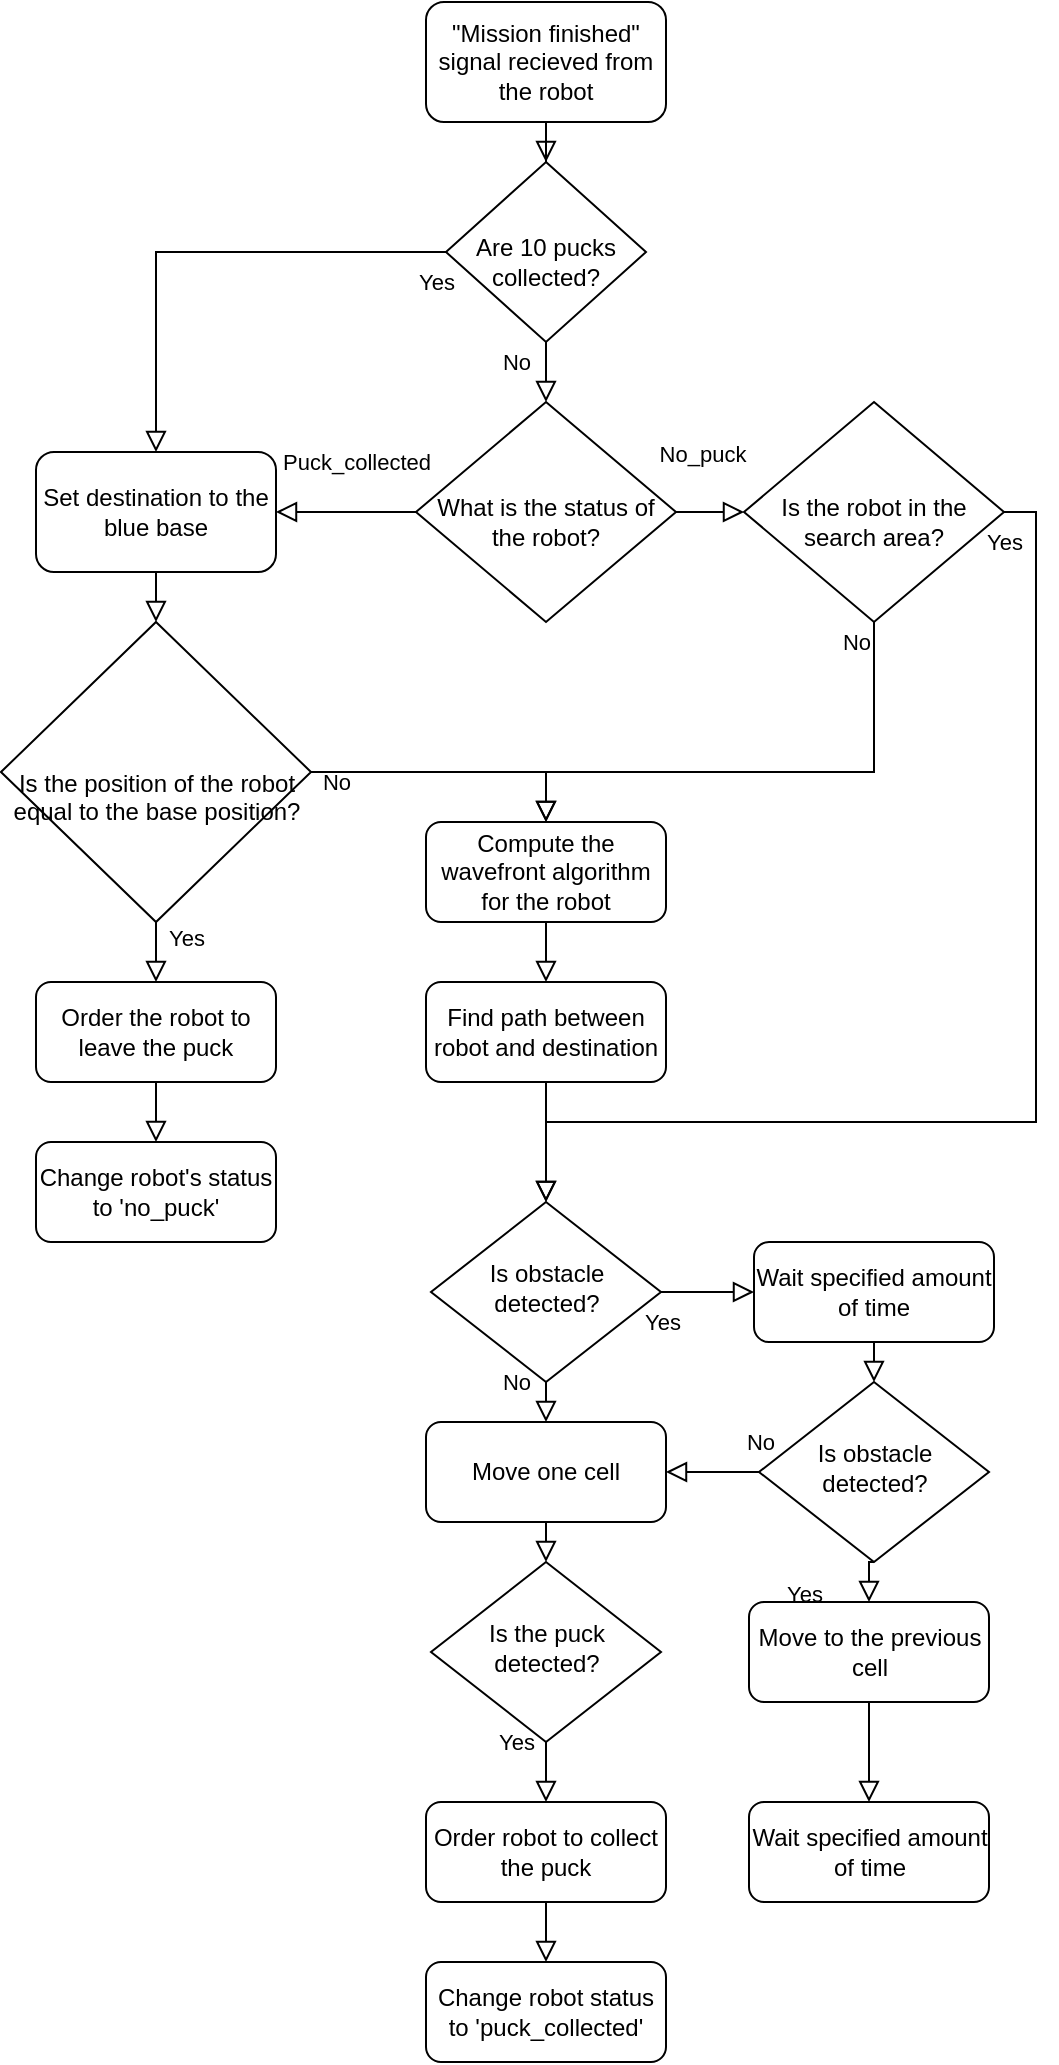 <mxfile version="16.5.2" type="github">
  <diagram id="C5RBs43oDa-KdzZeNtuy" name="Page-1">
    <mxGraphModel dx="1736" dy="936" grid="1" gridSize="10" guides="1" tooltips="1" connect="1" arrows="1" fold="1" page="1" pageScale="1" pageWidth="827" pageHeight="1169" math="0" shadow="0">
      <root>
        <mxCell id="WIyWlLk6GJQsqaUBKTNV-0" />
        <mxCell id="WIyWlLk6GJQsqaUBKTNV-1" parent="WIyWlLk6GJQsqaUBKTNV-0" />
        <mxCell id="i1V7PmZfi-vq-YnBf2Zd-0" value="" style="rounded=0;html=1;jettySize=auto;orthogonalLoop=1;fontSize=11;endArrow=block;endFill=0;endSize=8;strokeWidth=1;shadow=0;labelBackgroundColor=none;edgeStyle=orthogonalEdgeStyle;" edge="1" parent="WIyWlLk6GJQsqaUBKTNV-1" source="i1V7PmZfi-vq-YnBf2Zd-1" target="i1V7PmZfi-vq-YnBf2Zd-4">
          <mxGeometry relative="1" as="geometry" />
        </mxCell>
        <mxCell id="i1V7PmZfi-vq-YnBf2Zd-1" value="&quot;Mission finished&quot; signal recieved from the robot" style="rounded=1;whiteSpace=wrap;html=1;fontSize=12;glass=0;strokeWidth=1;shadow=0;" vertex="1" parent="WIyWlLk6GJQsqaUBKTNV-1">
          <mxGeometry x="255" y="30" width="120" height="60" as="geometry" />
        </mxCell>
        <mxCell id="i1V7PmZfi-vq-YnBf2Zd-2" value="Yes" style="rounded=0;html=1;jettySize=auto;orthogonalLoop=1;fontSize=11;endArrow=block;endFill=0;endSize=8;strokeWidth=1;shadow=0;labelBackgroundColor=none;edgeStyle=orthogonalEdgeStyle;exitX=0;exitY=0.5;exitDx=0;exitDy=0;entryX=0.5;entryY=0;entryDx=0;entryDy=0;" edge="1" parent="WIyWlLk6GJQsqaUBKTNV-1" source="i1V7PmZfi-vq-YnBf2Zd-4" target="i1V7PmZfi-vq-YnBf2Zd-5">
          <mxGeometry x="-0.959" y="15" relative="1" as="geometry">
            <mxPoint as="offset" />
            <mxPoint x="220" y="155" as="targetPoint" />
          </mxGeometry>
        </mxCell>
        <mxCell id="i1V7PmZfi-vq-YnBf2Zd-3" value="No" style="edgeStyle=orthogonalEdgeStyle;rounded=0;html=1;jettySize=auto;orthogonalLoop=1;fontSize=11;endArrow=block;endFill=0;endSize=8;strokeWidth=1;shadow=0;labelBackgroundColor=none;entryX=0.5;entryY=0;entryDx=0;entryDy=0;" edge="1" parent="WIyWlLk6GJQsqaUBKTNV-1" source="i1V7PmZfi-vq-YnBf2Zd-4" target="i1V7PmZfi-vq-YnBf2Zd-6">
          <mxGeometry x="0.2" y="-15" relative="1" as="geometry">
            <mxPoint as="offset" />
            <mxPoint x="315" y="230" as="targetPoint" />
          </mxGeometry>
        </mxCell>
        <mxCell id="i1V7PmZfi-vq-YnBf2Zd-4" value="&lt;div&gt;&lt;br&gt;&lt;/div&gt;&lt;div&gt;Are 10 pucks collected?&lt;/div&gt;" style="rhombus;whiteSpace=wrap;html=1;shadow=0;fontFamily=Helvetica;fontSize=12;align=center;strokeWidth=1;spacing=6;spacingTop=-4;" vertex="1" parent="WIyWlLk6GJQsqaUBKTNV-1">
          <mxGeometry x="265" y="110" width="100" height="90" as="geometry" />
        </mxCell>
        <mxCell id="i1V7PmZfi-vq-YnBf2Zd-5" value="Set destination to the blue base" style="rounded=1;whiteSpace=wrap;html=1;fontSize=12;glass=0;strokeWidth=1;shadow=0;" vertex="1" parent="WIyWlLk6GJQsqaUBKTNV-1">
          <mxGeometry x="60" y="255" width="120" height="60" as="geometry" />
        </mxCell>
        <mxCell id="i1V7PmZfi-vq-YnBf2Zd-6" value="&lt;div&gt;&lt;br&gt;&lt;/div&gt;&lt;div&gt;What is the status of the robot?&lt;/div&gt;" style="rhombus;whiteSpace=wrap;html=1;shadow=0;fontFamily=Helvetica;fontSize=12;align=center;strokeWidth=1;spacing=6;spacingTop=-4;" vertex="1" parent="WIyWlLk6GJQsqaUBKTNV-1">
          <mxGeometry x="250" y="230" width="130" height="110" as="geometry" />
        </mxCell>
        <mxCell id="i1V7PmZfi-vq-YnBf2Zd-7" value="&lt;div&gt;Puck_collected&lt;/div&gt;" style="edgeStyle=orthogonalEdgeStyle;rounded=0;jettySize=auto;orthogonalLoop=1;fontSize=11;endArrow=block;endFill=0;endSize=8;strokeWidth=1;shadow=0;labelBackgroundColor=none;exitX=0;exitY=0.5;exitDx=0;exitDy=0;html=1;entryX=1;entryY=0.5;entryDx=0;entryDy=0;" edge="1" parent="WIyWlLk6GJQsqaUBKTNV-1" source="i1V7PmZfi-vq-YnBf2Zd-6" target="i1V7PmZfi-vq-YnBf2Zd-5">
          <mxGeometry x="-0.143" y="-25" relative="1" as="geometry">
            <mxPoint x="200" y="440" as="sourcePoint" />
            <mxPoint x="140" y="370" as="targetPoint" />
            <mxPoint as="offset" />
          </mxGeometry>
        </mxCell>
        <mxCell id="i1V7PmZfi-vq-YnBf2Zd-8" value="&lt;div&gt;No_puck&lt;/div&gt;" style="edgeStyle=orthogonalEdgeStyle;rounded=0;jettySize=auto;orthogonalLoop=1;fontSize=11;endArrow=block;endFill=0;endSize=8;strokeWidth=1;shadow=0;labelBackgroundColor=none;exitX=1;exitY=0.5;exitDx=0;exitDy=0;html=1;entryX=0;entryY=0.5;entryDx=0;entryDy=0;" edge="1" parent="WIyWlLk6GJQsqaUBKTNV-1" source="i1V7PmZfi-vq-YnBf2Zd-6" target="i1V7PmZfi-vq-YnBf2Zd-17">
          <mxGeometry x="-0.247" y="29" relative="1" as="geometry">
            <mxPoint as="offset" />
            <mxPoint x="514" y="352.5" as="sourcePoint" />
            <mxPoint x="450" y="435" as="targetPoint" />
            <Array as="points" />
          </mxGeometry>
        </mxCell>
        <mxCell id="i1V7PmZfi-vq-YnBf2Zd-10" value="&lt;div&gt;&lt;br&gt;&lt;/div&gt;&lt;div&gt;&lt;br&gt;&lt;/div&gt;&lt;div&gt;Is the position of the robot equal to the base position?&lt;/div&gt;" style="rhombus;whiteSpace=wrap;html=1;shadow=0;fontFamily=Helvetica;fontSize=12;align=center;strokeWidth=1;spacing=6;spacingTop=-4;" vertex="1" parent="WIyWlLk6GJQsqaUBKTNV-1">
          <mxGeometry x="42.5" y="340" width="155" height="150" as="geometry" />
        </mxCell>
        <mxCell id="i1V7PmZfi-vq-YnBf2Zd-11" value="Yes" style="edgeStyle=orthogonalEdgeStyle;rounded=0;html=1;jettySize=auto;orthogonalLoop=1;fontSize=11;endArrow=block;endFill=0;endSize=8;strokeWidth=1;shadow=0;labelBackgroundColor=none;exitX=0.5;exitY=1;exitDx=0;exitDy=0;entryX=0.5;entryY=0;entryDx=0;entryDy=0;" edge="1" parent="WIyWlLk6GJQsqaUBKTNV-1" source="i1V7PmZfi-vq-YnBf2Zd-10" target="i1V7PmZfi-vq-YnBf2Zd-13">
          <mxGeometry x="-0.5" y="15" relative="1" as="geometry">
            <mxPoint as="offset" />
            <mxPoint x="137.5" y="510" as="sourcePoint" />
            <mxPoint x="120" y="540" as="targetPoint" />
            <Array as="points" />
          </mxGeometry>
        </mxCell>
        <mxCell id="i1V7PmZfi-vq-YnBf2Zd-12" value="Change robot&#39;s status to &#39;no_puck&#39;" style="rounded=1;whiteSpace=wrap;html=1;fontSize=12;glass=0;strokeWidth=1;shadow=0;" vertex="1" parent="WIyWlLk6GJQsqaUBKTNV-1">
          <mxGeometry x="60" y="600" width="120" height="50" as="geometry" />
        </mxCell>
        <mxCell id="i1V7PmZfi-vq-YnBf2Zd-13" value="Order the robot to leave the puck" style="rounded=1;whiteSpace=wrap;html=1;fontSize=12;glass=0;strokeWidth=1;shadow=0;" vertex="1" parent="WIyWlLk6GJQsqaUBKTNV-1">
          <mxGeometry x="60" y="520" width="120" height="50" as="geometry" />
        </mxCell>
        <mxCell id="i1V7PmZfi-vq-YnBf2Zd-14" value="" style="rounded=0;html=1;jettySize=auto;orthogonalLoop=1;fontSize=11;endArrow=block;endFill=0;endSize=8;strokeWidth=1;shadow=0;labelBackgroundColor=none;edgeStyle=orthogonalEdgeStyle;exitX=0.5;exitY=1;exitDx=0;exitDy=0;entryX=0.5;entryY=0;entryDx=0;entryDy=0;" edge="1" parent="WIyWlLk6GJQsqaUBKTNV-1" source="i1V7PmZfi-vq-YnBf2Zd-13" target="i1V7PmZfi-vq-YnBf2Zd-12">
          <mxGeometry relative="1" as="geometry">
            <mxPoint x="122.5" y="660" as="sourcePoint" />
            <mxPoint x="-25" y="640" as="targetPoint" />
            <Array as="points" />
          </mxGeometry>
        </mxCell>
        <mxCell id="i1V7PmZfi-vq-YnBf2Zd-15" value="" style="rounded=0;html=1;jettySize=auto;orthogonalLoop=1;fontSize=11;endArrow=block;endFill=0;endSize=8;strokeWidth=1;shadow=0;labelBackgroundColor=none;edgeStyle=orthogonalEdgeStyle;exitX=0.5;exitY=1;exitDx=0;exitDy=0;entryX=0.5;entryY=0;entryDx=0;entryDy=0;" edge="1" parent="WIyWlLk6GJQsqaUBKTNV-1" source="i1V7PmZfi-vq-YnBf2Zd-5" target="i1V7PmZfi-vq-YnBf2Zd-10">
          <mxGeometry relative="1" as="geometry">
            <mxPoint x="210" y="380" as="sourcePoint" />
            <mxPoint x="210" y="400" as="targetPoint" />
          </mxGeometry>
        </mxCell>
        <mxCell id="i1V7PmZfi-vq-YnBf2Zd-16" value="No" style="edgeStyle=orthogonalEdgeStyle;rounded=0;html=1;jettySize=auto;orthogonalLoop=1;fontSize=11;endArrow=block;endFill=0;endSize=8;strokeWidth=1;shadow=0;labelBackgroundColor=none;exitX=1;exitY=0.5;exitDx=0;exitDy=0;entryX=0.5;entryY=0;entryDx=0;entryDy=0;" edge="1" parent="WIyWlLk6GJQsqaUBKTNV-1" source="i1V7PmZfi-vq-YnBf2Zd-10" target="i1V7PmZfi-vq-YnBf2Zd-20">
          <mxGeometry x="-0.836" y="-5" relative="1" as="geometry">
            <mxPoint x="1" as="offset" />
            <mxPoint x="250" y="415" as="targetPoint" />
            <mxPoint x="325" y="210" as="sourcePoint" />
          </mxGeometry>
        </mxCell>
        <mxCell id="i1V7PmZfi-vq-YnBf2Zd-17" value="&lt;div&gt;&lt;br&gt;&lt;/div&gt;&lt;div&gt;Is the robot in the&lt;/div&gt;&lt;div&gt;search area?&lt;br&gt;&lt;/div&gt;" style="rhombus;whiteSpace=wrap;html=1;shadow=0;fontFamily=Helvetica;fontSize=12;align=center;strokeWidth=1;spacing=6;spacingTop=-4;" vertex="1" parent="WIyWlLk6GJQsqaUBKTNV-1">
          <mxGeometry x="414" y="230" width="130" height="110" as="geometry" />
        </mxCell>
        <mxCell id="i1V7PmZfi-vq-YnBf2Zd-18" value="Yes" style="rounded=0;html=1;jettySize=auto;orthogonalLoop=1;fontSize=11;endArrow=block;endFill=0;endSize=8;strokeWidth=1;shadow=0;labelBackgroundColor=none;edgeStyle=orthogonalEdgeStyle;exitX=1;exitY=0.5;exitDx=0;exitDy=0;entryX=0.5;entryY=0;entryDx=0;entryDy=0;" edge="1" parent="WIyWlLk6GJQsqaUBKTNV-1" source="i1V7PmZfi-vq-YnBf2Zd-17" target="i1V7PmZfi-vq-YnBf2Zd-21">
          <mxGeometry x="-1" y="-15" relative="1" as="geometry">
            <mxPoint as="offset" />
            <mxPoint x="590" y="285" as="targetPoint" />
            <mxPoint x="486" y="410" as="sourcePoint" />
            <Array as="points">
              <mxPoint x="560" y="285" />
              <mxPoint x="560" y="590" />
              <mxPoint x="315" y="590" />
            </Array>
          </mxGeometry>
        </mxCell>
        <mxCell id="i1V7PmZfi-vq-YnBf2Zd-19" value="No" style="edgeStyle=orthogonalEdgeStyle;rounded=0;html=1;jettySize=auto;orthogonalLoop=1;fontSize=11;endArrow=block;endFill=0;endSize=8;strokeWidth=1;shadow=0;labelBackgroundColor=none;exitX=0.5;exitY=1;exitDx=0;exitDy=0;entryX=0.5;entryY=0;entryDx=0;entryDy=0;" edge="1" parent="WIyWlLk6GJQsqaUBKTNV-1" source="i1V7PmZfi-vq-YnBf2Zd-17" target="i1V7PmZfi-vq-YnBf2Zd-20">
          <mxGeometry x="-0.927" y="-9" relative="1" as="geometry">
            <mxPoint as="offset" />
            <mxPoint x="479" y="400" as="targetPoint" />
            <mxPoint x="207.5" y="425" as="sourcePoint" />
            <Array as="points">
              <mxPoint x="479" y="415" />
              <mxPoint x="315" y="415" />
            </Array>
          </mxGeometry>
        </mxCell>
        <mxCell id="i1V7PmZfi-vq-YnBf2Zd-20" value="Compute the wavefront algorithm for the robot" style="rounded=1;whiteSpace=wrap;html=1;fontSize=12;glass=0;strokeWidth=1;shadow=0;" vertex="1" parent="WIyWlLk6GJQsqaUBKTNV-1">
          <mxGeometry x="255" y="440" width="120" height="50" as="geometry" />
        </mxCell>
        <mxCell id="i1V7PmZfi-vq-YnBf2Zd-21" value="Is obstacle detected?" style="rhombus;whiteSpace=wrap;html=1;shadow=0;fontFamily=Helvetica;fontSize=12;align=center;strokeWidth=1;spacing=6;spacingTop=-4;" vertex="1" parent="WIyWlLk6GJQsqaUBKTNV-1">
          <mxGeometry x="257.5" y="630" width="115" height="90" as="geometry" />
        </mxCell>
        <mxCell id="i1V7PmZfi-vq-YnBf2Zd-22" value="Find path between robot and destination" style="rounded=1;whiteSpace=wrap;html=1;fontSize=12;glass=0;strokeWidth=1;shadow=0;" vertex="1" parent="WIyWlLk6GJQsqaUBKTNV-1">
          <mxGeometry x="255" y="520" width="120" height="50" as="geometry" />
        </mxCell>
        <mxCell id="i1V7PmZfi-vq-YnBf2Zd-23" value="" style="rounded=0;html=1;jettySize=auto;orthogonalLoop=1;fontSize=11;endArrow=block;endFill=0;endSize=8;strokeWidth=1;shadow=0;labelBackgroundColor=none;edgeStyle=orthogonalEdgeStyle;exitX=0.5;exitY=1;exitDx=0;exitDy=0;entryX=0.5;entryY=0;entryDx=0;entryDy=0;" edge="1" parent="WIyWlLk6GJQsqaUBKTNV-1" source="i1V7PmZfi-vq-YnBf2Zd-20" target="i1V7PmZfi-vq-YnBf2Zd-22">
          <mxGeometry relative="1" as="geometry">
            <mxPoint x="130" y="570" as="sourcePoint" />
            <mxPoint x="130" y="615" as="targetPoint" />
            <Array as="points" />
          </mxGeometry>
        </mxCell>
        <mxCell id="i1V7PmZfi-vq-YnBf2Zd-24" value="" style="rounded=0;html=1;jettySize=auto;orthogonalLoop=1;fontSize=11;endArrow=block;endFill=0;endSize=8;strokeWidth=1;shadow=0;labelBackgroundColor=none;edgeStyle=orthogonalEdgeStyle;exitX=0.5;exitY=1;exitDx=0;exitDy=0;entryX=0.5;entryY=0;entryDx=0;entryDy=0;" edge="1" parent="WIyWlLk6GJQsqaUBKTNV-1" source="i1V7PmZfi-vq-YnBf2Zd-22" target="i1V7PmZfi-vq-YnBf2Zd-21">
          <mxGeometry relative="1" as="geometry">
            <mxPoint x="140" y="580" as="sourcePoint" />
            <mxPoint x="140" y="625" as="targetPoint" />
            <Array as="points" />
          </mxGeometry>
        </mxCell>
        <mxCell id="i1V7PmZfi-vq-YnBf2Zd-25" value="Yes" style="rounded=0;html=1;jettySize=auto;orthogonalLoop=1;fontSize=11;endArrow=block;endFill=0;endSize=8;strokeWidth=1;shadow=0;labelBackgroundColor=none;edgeStyle=orthogonalEdgeStyle;exitX=1;exitY=0.5;exitDx=0;exitDy=0;entryX=0;entryY=0.5;entryDx=0;entryDy=0;" edge="1" parent="WIyWlLk6GJQsqaUBKTNV-1" source="i1V7PmZfi-vq-YnBf2Zd-21" target="i1V7PmZfi-vq-YnBf2Zd-30">
          <mxGeometry x="-1" y="-15" relative="1" as="geometry">
            <mxPoint x="420" y="675" as="targetPoint" />
            <mxPoint x="110" y="820" as="sourcePoint" />
            <mxPoint as="offset" />
          </mxGeometry>
        </mxCell>
        <mxCell id="i1V7PmZfi-vq-YnBf2Zd-26" value="No" style="edgeStyle=orthogonalEdgeStyle;rounded=0;html=1;jettySize=auto;orthogonalLoop=1;fontSize=11;endArrow=block;endFill=0;endSize=8;strokeWidth=1;shadow=0;labelBackgroundColor=none;exitX=0.5;exitY=1;exitDx=0;exitDy=0;entryX=0.5;entryY=0;entryDx=0;entryDy=0;" edge="1" parent="WIyWlLk6GJQsqaUBKTNV-1" source="i1V7PmZfi-vq-YnBf2Zd-21" target="i1V7PmZfi-vq-YnBf2Zd-27">
          <mxGeometry x="-1" y="-15" relative="1" as="geometry">
            <mxPoint as="offset" />
            <mxPoint x="430" y="645" as="targetPoint" />
            <mxPoint x="420.25" y="650" as="sourcePoint" />
          </mxGeometry>
        </mxCell>
        <mxCell id="i1V7PmZfi-vq-YnBf2Zd-27" value="Move one cell" style="rounded=1;whiteSpace=wrap;html=1;fontSize=12;glass=0;strokeWidth=1;shadow=0;" vertex="1" parent="WIyWlLk6GJQsqaUBKTNV-1">
          <mxGeometry x="255" y="740" width="120" height="50" as="geometry" />
        </mxCell>
        <mxCell id="i1V7PmZfi-vq-YnBf2Zd-28" value="Is the puck detected?" style="rhombus;whiteSpace=wrap;html=1;shadow=0;fontFamily=Helvetica;fontSize=12;align=center;strokeWidth=1;spacing=6;spacingTop=-4;" vertex="1" parent="WIyWlLk6GJQsqaUBKTNV-1">
          <mxGeometry x="257.5" y="810" width="115" height="90" as="geometry" />
        </mxCell>
        <mxCell id="i1V7PmZfi-vq-YnBf2Zd-29" value="" style="rounded=0;html=1;jettySize=auto;orthogonalLoop=1;fontSize=11;endArrow=block;endFill=0;endSize=8;strokeWidth=1;shadow=0;labelBackgroundColor=none;edgeStyle=orthogonalEdgeStyle;exitX=0.5;exitY=1;exitDx=0;exitDy=0;entryX=0.5;entryY=0;entryDx=0;entryDy=0;" edge="1" parent="WIyWlLk6GJQsqaUBKTNV-1" source="i1V7PmZfi-vq-YnBf2Zd-27" target="i1V7PmZfi-vq-YnBf2Zd-28">
          <mxGeometry relative="1" as="geometry">
            <mxPoint x="181" y="680" as="sourcePoint" />
            <mxPoint x="181" y="725" as="targetPoint" />
            <Array as="points" />
          </mxGeometry>
        </mxCell>
        <mxCell id="i1V7PmZfi-vq-YnBf2Zd-30" value="Wait specified amount of time" style="rounded=1;whiteSpace=wrap;html=1;fontSize=12;glass=0;strokeWidth=1;shadow=0;" vertex="1" parent="WIyWlLk6GJQsqaUBKTNV-1">
          <mxGeometry x="419" y="650" width="120" height="50" as="geometry" />
        </mxCell>
        <mxCell id="i1V7PmZfi-vq-YnBf2Zd-31" value="Is obstacle detected?" style="rhombus;whiteSpace=wrap;html=1;shadow=0;fontFamily=Helvetica;fontSize=12;align=center;strokeWidth=1;spacing=6;spacingTop=-4;" vertex="1" parent="WIyWlLk6GJQsqaUBKTNV-1">
          <mxGeometry x="421.5" y="720" width="115" height="90" as="geometry" />
        </mxCell>
        <mxCell id="i1V7PmZfi-vq-YnBf2Zd-32" value="" style="rounded=0;html=1;jettySize=auto;orthogonalLoop=1;fontSize=11;endArrow=block;endFill=0;endSize=8;strokeWidth=1;shadow=0;labelBackgroundColor=none;edgeStyle=orthogonalEdgeStyle;exitX=0.5;exitY=1;exitDx=0;exitDy=0;entryX=0.5;entryY=0;entryDx=0;entryDy=0;" edge="1" parent="WIyWlLk6GJQsqaUBKTNV-1" source="i1V7PmZfi-vq-YnBf2Zd-30" target="i1V7PmZfi-vq-YnBf2Zd-31">
          <mxGeometry relative="1" as="geometry">
            <mxPoint x="130" y="580" as="sourcePoint" />
            <mxPoint x="130" y="610" as="targetPoint" />
            <Array as="points" />
          </mxGeometry>
        </mxCell>
        <mxCell id="i1V7PmZfi-vq-YnBf2Zd-33" value="No" style="edgeStyle=orthogonalEdgeStyle;rounded=0;html=1;jettySize=auto;orthogonalLoop=1;fontSize=11;endArrow=block;endFill=0;endSize=8;strokeWidth=1;shadow=0;labelBackgroundColor=none;exitX=0;exitY=0.5;exitDx=0;exitDy=0;entryX=1;entryY=0.5;entryDx=0;entryDy=0;" edge="1" parent="WIyWlLk6GJQsqaUBKTNV-1" source="i1V7PmZfi-vq-YnBf2Zd-31" target="i1V7PmZfi-vq-YnBf2Zd-27">
          <mxGeometry x="-1" y="-15" relative="1" as="geometry">
            <mxPoint as="offset" />
            <mxPoint x="410" y="740" as="targetPoint" />
            <mxPoint x="325" y="730" as="sourcePoint" />
          </mxGeometry>
        </mxCell>
        <mxCell id="i1V7PmZfi-vq-YnBf2Zd-34" value="Yes" style="rounded=0;html=1;jettySize=auto;orthogonalLoop=1;fontSize=11;endArrow=block;endFill=0;endSize=8;strokeWidth=1;shadow=0;labelBackgroundColor=none;edgeStyle=orthogonalEdgeStyle;exitX=0.5;exitY=1;exitDx=0;exitDy=0;entryX=0.5;entryY=0;entryDx=0;entryDy=0;" edge="1" parent="WIyWlLk6GJQsqaUBKTNV-1" source="i1V7PmZfi-vq-YnBf2Zd-28" target="i1V7PmZfi-vq-YnBf2Zd-40">
          <mxGeometry x="-1" y="-15" relative="1" as="geometry">
            <mxPoint x="315" y="960" as="targetPoint" />
            <mxPoint x="382.5" y="685" as="sourcePoint" />
            <mxPoint as="offset" />
          </mxGeometry>
        </mxCell>
        <mxCell id="i1V7PmZfi-vq-YnBf2Zd-35" value="Move to the previous cell" style="rounded=1;whiteSpace=wrap;html=1;fontSize=12;glass=0;strokeWidth=1;shadow=0;" vertex="1" parent="WIyWlLk6GJQsqaUBKTNV-1">
          <mxGeometry x="416.5" y="830" width="120" height="50" as="geometry" />
        </mxCell>
        <mxCell id="i1V7PmZfi-vq-YnBf2Zd-36" value="Yes" style="rounded=0;html=1;jettySize=auto;orthogonalLoop=1;fontSize=11;endArrow=block;endFill=0;endSize=8;strokeWidth=1;shadow=0;labelBackgroundColor=none;edgeStyle=orthogonalEdgeStyle;exitX=0.5;exitY=1;exitDx=0;exitDy=0;entryX=0.5;entryY=0;entryDx=0;entryDy=0;" edge="1" parent="WIyWlLk6GJQsqaUBKTNV-1" source="i1V7PmZfi-vq-YnBf2Zd-31" target="i1V7PmZfi-vq-YnBf2Zd-35">
          <mxGeometry x="-0.778" y="-16" relative="1" as="geometry">
            <mxPoint x="479" y="870" as="targetPoint" />
            <mxPoint x="267.5" y="895" as="sourcePoint" />
            <mxPoint x="-17" y="16" as="offset" />
          </mxGeometry>
        </mxCell>
        <mxCell id="i1V7PmZfi-vq-YnBf2Zd-38" value="Wait specified amount of time" style="rounded=1;whiteSpace=wrap;html=1;fontSize=12;glass=0;strokeWidth=1;shadow=0;" vertex="1" parent="WIyWlLk6GJQsqaUBKTNV-1">
          <mxGeometry x="416.5" y="930" width="120" height="50" as="geometry" />
        </mxCell>
        <mxCell id="i1V7PmZfi-vq-YnBf2Zd-39" value="" style="rounded=0;html=1;jettySize=auto;orthogonalLoop=1;fontSize=11;endArrow=block;endFill=0;endSize=8;strokeWidth=1;shadow=0;labelBackgroundColor=none;edgeStyle=orthogonalEdgeStyle;exitX=0.5;exitY=1;exitDx=0;exitDy=0;" edge="1" parent="WIyWlLk6GJQsqaUBKTNV-1" source="i1V7PmZfi-vq-YnBf2Zd-35" target="i1V7PmZfi-vq-YnBf2Zd-38">
          <mxGeometry relative="1" as="geometry">
            <mxPoint x="325" y="820" as="sourcePoint" />
            <mxPoint x="325" y="850" as="targetPoint" />
            <Array as="points" />
          </mxGeometry>
        </mxCell>
        <mxCell id="i1V7PmZfi-vq-YnBf2Zd-40" value="Order robot to collect the puck" style="rounded=1;whiteSpace=wrap;html=1;fontSize=12;glass=0;strokeWidth=1;shadow=0;" vertex="1" parent="WIyWlLk6GJQsqaUBKTNV-1">
          <mxGeometry x="255" y="930" width="120" height="50" as="geometry" />
        </mxCell>
        <mxCell id="i1V7PmZfi-vq-YnBf2Zd-41" value="Change robot status to &#39;puck_collected&#39;" style="rounded=1;whiteSpace=wrap;html=1;fontSize=12;glass=0;strokeWidth=1;shadow=0;" vertex="1" parent="WIyWlLk6GJQsqaUBKTNV-1">
          <mxGeometry x="255" y="1010" width="120" height="50" as="geometry" />
        </mxCell>
        <mxCell id="i1V7PmZfi-vq-YnBf2Zd-42" value="" style="rounded=0;html=1;jettySize=auto;orthogonalLoop=1;fontSize=11;endArrow=block;endFill=0;endSize=8;strokeWidth=1;shadow=0;labelBackgroundColor=none;edgeStyle=orthogonalEdgeStyle;exitX=0.5;exitY=1;exitDx=0;exitDy=0;entryX=0.5;entryY=0;entryDx=0;entryDy=0;" edge="1" parent="WIyWlLk6GJQsqaUBKTNV-1" source="i1V7PmZfi-vq-YnBf2Zd-40" target="i1V7PmZfi-vq-YnBf2Zd-41">
          <mxGeometry relative="1" as="geometry">
            <mxPoint x="489" y="920" as="sourcePoint" />
            <mxPoint x="489" y="970" as="targetPoint" />
            <Array as="points" />
          </mxGeometry>
        </mxCell>
      </root>
    </mxGraphModel>
  </diagram>
</mxfile>
